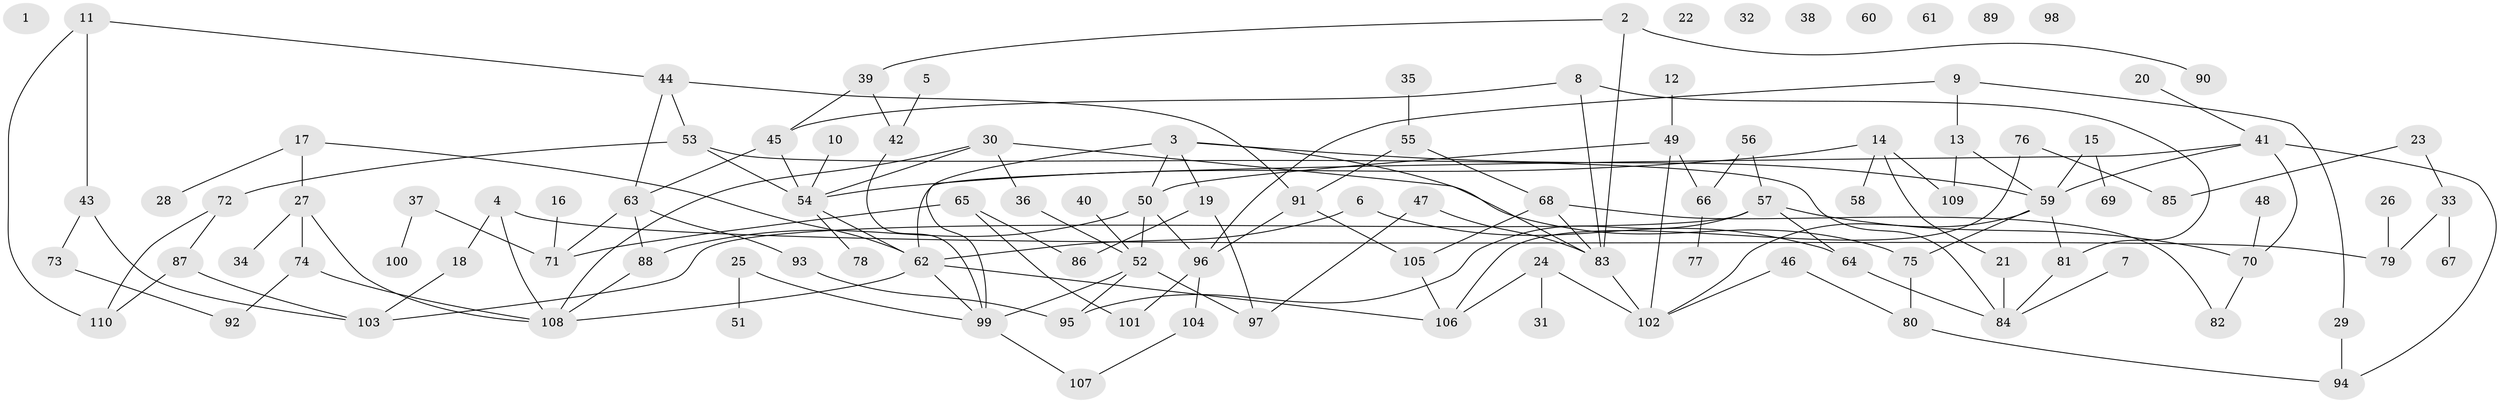 // Generated by graph-tools (version 1.1) at 2025/25/03/09/25 03:25:17]
// undirected, 110 vertices, 147 edges
graph export_dot {
graph [start="1"]
  node [color=gray90,style=filled];
  1;
  2;
  3;
  4;
  5;
  6;
  7;
  8;
  9;
  10;
  11;
  12;
  13;
  14;
  15;
  16;
  17;
  18;
  19;
  20;
  21;
  22;
  23;
  24;
  25;
  26;
  27;
  28;
  29;
  30;
  31;
  32;
  33;
  34;
  35;
  36;
  37;
  38;
  39;
  40;
  41;
  42;
  43;
  44;
  45;
  46;
  47;
  48;
  49;
  50;
  51;
  52;
  53;
  54;
  55;
  56;
  57;
  58;
  59;
  60;
  61;
  62;
  63;
  64;
  65;
  66;
  67;
  68;
  69;
  70;
  71;
  72;
  73;
  74;
  75;
  76;
  77;
  78;
  79;
  80;
  81;
  82;
  83;
  84;
  85;
  86;
  87;
  88;
  89;
  90;
  91;
  92;
  93;
  94;
  95;
  96;
  97;
  98;
  99;
  100;
  101;
  102;
  103;
  104;
  105;
  106;
  107;
  108;
  109;
  110;
  2 -- 39;
  2 -- 83;
  2 -- 90;
  3 -- 19;
  3 -- 50;
  3 -- 59;
  3 -- 83;
  3 -- 99;
  4 -- 18;
  4 -- 79;
  4 -- 108;
  5 -- 42;
  6 -- 62;
  6 -- 64;
  7 -- 84;
  8 -- 45;
  8 -- 81;
  8 -- 83;
  9 -- 13;
  9 -- 29;
  9 -- 96;
  10 -- 54;
  11 -- 43;
  11 -- 44;
  11 -- 110;
  12 -- 49;
  13 -- 59;
  13 -- 109;
  14 -- 21;
  14 -- 54;
  14 -- 58;
  14 -- 109;
  15 -- 59;
  15 -- 69;
  16 -- 71;
  17 -- 27;
  17 -- 28;
  17 -- 62;
  18 -- 103;
  19 -- 86;
  19 -- 97;
  20 -- 41;
  21 -- 84;
  23 -- 33;
  23 -- 85;
  24 -- 31;
  24 -- 102;
  24 -- 106;
  25 -- 51;
  25 -- 99;
  26 -- 79;
  27 -- 34;
  27 -- 74;
  27 -- 108;
  29 -- 94;
  30 -- 36;
  30 -- 54;
  30 -- 75;
  30 -- 108;
  33 -- 67;
  33 -- 79;
  35 -- 55;
  36 -- 52;
  37 -- 71;
  37 -- 100;
  39 -- 42;
  39 -- 45;
  40 -- 52;
  41 -- 59;
  41 -- 62;
  41 -- 70;
  41 -- 94;
  42 -- 99;
  43 -- 73;
  43 -- 103;
  44 -- 53;
  44 -- 63;
  44 -- 91;
  45 -- 54;
  45 -- 63;
  46 -- 80;
  46 -- 102;
  47 -- 83;
  47 -- 97;
  48 -- 70;
  49 -- 50;
  49 -- 66;
  49 -- 102;
  50 -- 52;
  50 -- 88;
  50 -- 96;
  52 -- 95;
  52 -- 97;
  52 -- 99;
  53 -- 54;
  53 -- 72;
  53 -- 84;
  54 -- 62;
  54 -- 78;
  55 -- 68;
  55 -- 91;
  56 -- 57;
  56 -- 66;
  57 -- 64;
  57 -- 70;
  57 -- 95;
  57 -- 103;
  59 -- 75;
  59 -- 81;
  59 -- 102;
  62 -- 99;
  62 -- 106;
  62 -- 108;
  63 -- 71;
  63 -- 88;
  63 -- 93;
  64 -- 84;
  65 -- 71;
  65 -- 86;
  65 -- 101;
  66 -- 77;
  68 -- 82;
  68 -- 83;
  68 -- 105;
  70 -- 82;
  72 -- 87;
  72 -- 110;
  73 -- 92;
  74 -- 92;
  74 -- 108;
  75 -- 80;
  76 -- 85;
  76 -- 106;
  80 -- 94;
  81 -- 84;
  83 -- 102;
  87 -- 103;
  87 -- 110;
  88 -- 108;
  91 -- 96;
  91 -- 105;
  93 -- 95;
  96 -- 101;
  96 -- 104;
  99 -- 107;
  104 -- 107;
  105 -- 106;
}
